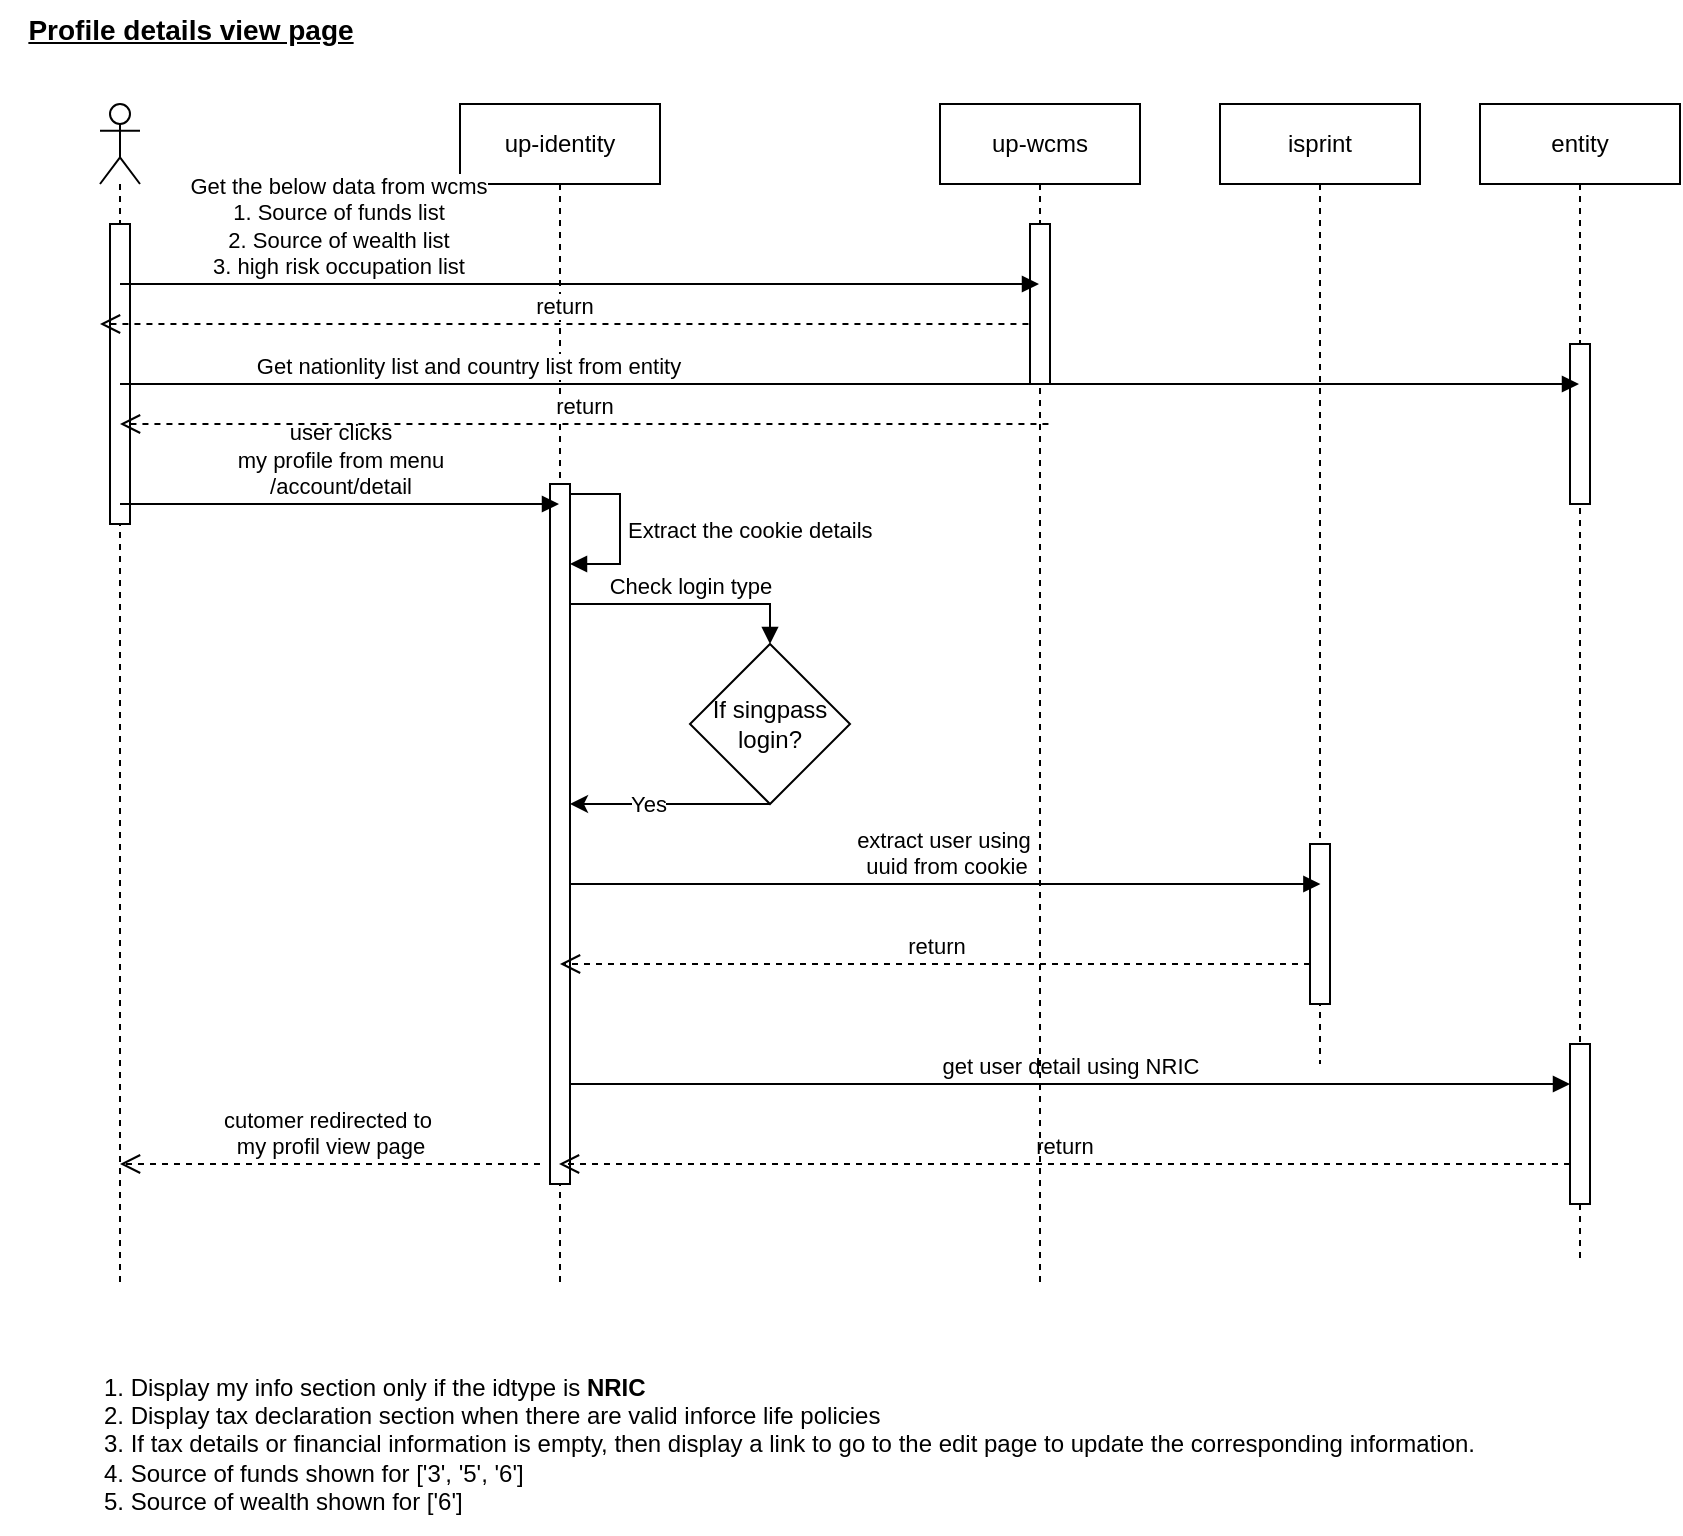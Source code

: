 <mxfile version="22.0.8" type="github" pages="2">
  <diagram name="My profile view page" id="ZOTNxVWqdp8Iby1wj_XK">
    <mxGraphModel dx="1311" dy="676" grid="1" gridSize="10" guides="1" tooltips="1" connect="1" arrows="1" fold="1" page="1" pageScale="1" pageWidth="850" pageHeight="1100" math="0" shadow="0">
      <root>
        <mxCell id="0" />
        <mxCell id="1" parent="0" />
        <mxCell id="mIB2vxZ73LzE48uiIQA1-1" value="" style="shape=umlLifeline;perimeter=lifelinePerimeter;whiteSpace=wrap;html=1;container=1;dropTarget=0;collapsible=0;recursiveResize=0;outlineConnect=0;portConstraint=eastwest;newEdgeStyle={&quot;curved&quot;:0,&quot;rounded&quot;:0};participant=umlActor;" vertex="1" parent="1">
          <mxGeometry x="50" y="80" width="20" height="590" as="geometry" />
        </mxCell>
        <mxCell id="mIB2vxZ73LzE48uiIQA1-29" value="" style="html=1;points=[[0,0,0,0,5],[0,1,0,0,-5],[1,0,0,0,5],[1,1,0,0,-5]];perimeter=orthogonalPerimeter;outlineConnect=0;targetShapes=umlLifeline;portConstraint=eastwest;newEdgeStyle={&quot;curved&quot;:0,&quot;rounded&quot;:0};" vertex="1" parent="mIB2vxZ73LzE48uiIQA1-1">
          <mxGeometry x="5" y="60" width="10" height="150" as="geometry" />
        </mxCell>
        <mxCell id="mIB2vxZ73LzE48uiIQA1-2" value="&lt;font style=&quot;font-size: 14px;&quot;&gt;&lt;b&gt;&lt;u&gt;Profile details view page&lt;/u&gt;&lt;/b&gt;&lt;/font&gt;" style="text;html=1;align=center;verticalAlign=middle;resizable=0;points=[];autosize=1;strokeColor=none;fillColor=none;" vertex="1" parent="1">
          <mxGeometry y="28" width="190" height="30" as="geometry" />
        </mxCell>
        <mxCell id="mIB2vxZ73LzE48uiIQA1-3" value="up-identity" style="shape=umlLifeline;perimeter=lifelinePerimeter;whiteSpace=wrap;html=1;container=1;dropTarget=0;collapsible=0;recursiveResize=0;outlineConnect=0;portConstraint=eastwest;newEdgeStyle={&quot;curved&quot;:0,&quot;rounded&quot;:0};" vertex="1" parent="1">
          <mxGeometry x="230" y="80" width="100" height="590" as="geometry" />
        </mxCell>
        <mxCell id="mIB2vxZ73LzE48uiIQA1-5" value="" style="html=1;points=[[0,0,0,0,5],[0,1,0,0,-5],[1,0,0,0,5],[1,1,0,0,-5]];perimeter=orthogonalPerimeter;outlineConnect=0;targetShapes=umlLifeline;portConstraint=eastwest;newEdgeStyle={&quot;curved&quot;:0,&quot;rounded&quot;:0};" vertex="1" parent="mIB2vxZ73LzE48uiIQA1-3">
          <mxGeometry x="45" y="190" width="10" height="350" as="geometry" />
        </mxCell>
        <mxCell id="mIB2vxZ73LzE48uiIQA1-4" value="entity" style="shape=umlLifeline;perimeter=lifelinePerimeter;whiteSpace=wrap;html=1;container=1;dropTarget=0;collapsible=0;recursiveResize=0;outlineConnect=0;portConstraint=eastwest;newEdgeStyle={&quot;curved&quot;:0,&quot;rounded&quot;:0};" vertex="1" parent="1">
          <mxGeometry x="740" y="80" width="100" height="580" as="geometry" />
        </mxCell>
        <mxCell id="mIB2vxZ73LzE48uiIQA1-20" value="" style="html=1;points=[[0,0,0,0,5],[0,1,0,0,-5],[1,0,0,0,5],[1,1,0,0,-5]];perimeter=orthogonalPerimeter;outlineConnect=0;targetShapes=umlLifeline;portConstraint=eastwest;newEdgeStyle={&quot;curved&quot;:0,&quot;rounded&quot;:0};" vertex="1" parent="mIB2vxZ73LzE48uiIQA1-4">
          <mxGeometry x="45" y="470" width="10" height="80" as="geometry" />
        </mxCell>
        <mxCell id="bXFPOi3RMIPmLhX_d8Df-2" value="" style="html=1;points=[[0,0,0,0,5],[0,1,0,0,-5],[1,0,0,0,5],[1,1,0,0,-5]];perimeter=orthogonalPerimeter;outlineConnect=0;targetShapes=umlLifeline;portConstraint=eastwest;newEdgeStyle={&quot;curved&quot;:0,&quot;rounded&quot;:0};" vertex="1" parent="mIB2vxZ73LzE48uiIQA1-4">
          <mxGeometry x="45" y="120" width="10" height="80" as="geometry" />
        </mxCell>
        <mxCell id="mIB2vxZ73LzE48uiIQA1-7" value="user clicks&lt;br&gt;my profile from menu&lt;br&gt;/account/detail" style="html=1;verticalAlign=bottom;endArrow=block;curved=0;rounded=0;" edge="1" parent="1">
          <mxGeometry width="80" relative="1" as="geometry">
            <mxPoint x="60" y="280" as="sourcePoint" />
            <mxPoint x="279.5" y="280" as="targetPoint" />
          </mxGeometry>
        </mxCell>
        <mxCell id="mIB2vxZ73LzE48uiIQA1-8" value="isprint" style="shape=umlLifeline;perimeter=lifelinePerimeter;whiteSpace=wrap;html=1;container=1;dropTarget=0;collapsible=0;recursiveResize=0;outlineConnect=0;portConstraint=eastwest;newEdgeStyle={&quot;curved&quot;:0,&quot;rounded&quot;:0};" vertex="1" parent="1">
          <mxGeometry x="610" y="80" width="100" height="480" as="geometry" />
        </mxCell>
        <mxCell id="mIB2vxZ73LzE48uiIQA1-18" value="" style="html=1;points=[[0,0,0,0,5],[0,1,0,0,-5],[1,0,0,0,5],[1,1,0,0,-5]];perimeter=orthogonalPerimeter;outlineConnect=0;targetShapes=umlLifeline;portConstraint=eastwest;newEdgeStyle={&quot;curved&quot;:0,&quot;rounded&quot;:0};" vertex="1" parent="mIB2vxZ73LzE48uiIQA1-8">
          <mxGeometry x="45" y="370" width="10" height="80" as="geometry" />
        </mxCell>
        <mxCell id="mIB2vxZ73LzE48uiIQA1-10" value="Extract the cookie details" style="html=1;align=left;spacingLeft=2;endArrow=block;rounded=0;edgeStyle=orthogonalEdgeStyle;curved=0;rounded=0;exitX=1;exitY=0;exitDx=0;exitDy=5;exitPerimeter=0;" edge="1" parent="1" source="mIB2vxZ73LzE48uiIQA1-5">
          <mxGeometry relative="1" as="geometry">
            <mxPoint x="290" y="280" as="sourcePoint" />
            <Array as="points">
              <mxPoint x="310" y="275" />
              <mxPoint x="310" y="310" />
            </Array>
            <mxPoint x="285" y="310" as="targetPoint" />
          </mxGeometry>
        </mxCell>
        <mxCell id="mIB2vxZ73LzE48uiIQA1-14" style="rounded=0;orthogonalLoop=1;jettySize=auto;html=1;exitX=0.5;exitY=1;exitDx=0;exitDy=0;" edge="1" parent="1" source="mIB2vxZ73LzE48uiIQA1-11" target="mIB2vxZ73LzE48uiIQA1-5">
          <mxGeometry relative="1" as="geometry">
            <Array as="points">
              <mxPoint x="300" y="430" />
            </Array>
          </mxGeometry>
        </mxCell>
        <mxCell id="mIB2vxZ73LzE48uiIQA1-16" value="Yes" style="edgeLabel;html=1;align=center;verticalAlign=middle;resizable=0;points=[];" vertex="1" connectable="0" parent="mIB2vxZ73LzE48uiIQA1-14">
          <mxGeometry x="0.22" relative="1" as="geometry">
            <mxPoint as="offset" />
          </mxGeometry>
        </mxCell>
        <mxCell id="mIB2vxZ73LzE48uiIQA1-11" value="If singpass&lt;br&gt;login?" style="rhombus;whiteSpace=wrap;html=1;" vertex="1" parent="1">
          <mxGeometry x="345" y="350" width="80" height="80" as="geometry" />
        </mxCell>
        <mxCell id="mIB2vxZ73LzE48uiIQA1-12" value="Check login type" style="html=1;verticalAlign=bottom;endArrow=block;rounded=0;entryX=0.5;entryY=0;entryDx=0;entryDy=0;edgeStyle=orthogonalEdgeStyle;" edge="1" parent="1" source="mIB2vxZ73LzE48uiIQA1-5" target="mIB2vxZ73LzE48uiIQA1-11">
          <mxGeometry width="80" relative="1" as="geometry">
            <mxPoint x="480" y="330" as="sourcePoint" />
            <mxPoint x="560" y="330" as="targetPoint" />
            <Array as="points">
              <mxPoint x="385" y="330" />
            </Array>
          </mxGeometry>
        </mxCell>
        <mxCell id="mIB2vxZ73LzE48uiIQA1-17" value="extract user using&amp;nbsp;&lt;br&gt;uuid from cookie" style="html=1;verticalAlign=bottom;endArrow=block;curved=0;rounded=0;entryX=0.502;entryY=0.861;entryDx=0;entryDy=0;entryPerimeter=0;" edge="1" parent="1">
          <mxGeometry width="80" relative="1" as="geometry">
            <mxPoint x="285" y="470" as="sourcePoint" />
            <mxPoint x="660.2" y="470" as="targetPoint" />
          </mxGeometry>
        </mxCell>
        <mxCell id="mIB2vxZ73LzE48uiIQA1-19" value="return" style="html=1;verticalAlign=bottom;endArrow=open;dashed=1;endSize=8;curved=0;rounded=0;" edge="1" parent="1" source="mIB2vxZ73LzE48uiIQA1-18">
          <mxGeometry relative="1" as="geometry">
            <mxPoint x="360" y="510" as="sourcePoint" />
            <mxPoint x="280" y="510" as="targetPoint" />
          </mxGeometry>
        </mxCell>
        <mxCell id="mIB2vxZ73LzE48uiIQA1-21" value="get user detail using NRIC" style="html=1;verticalAlign=bottom;endArrow=block;curved=0;rounded=0;" edge="1" parent="1" target="mIB2vxZ73LzE48uiIQA1-20">
          <mxGeometry width="80" relative="1" as="geometry">
            <mxPoint x="285" y="570" as="sourcePoint" />
            <mxPoint x="590" y="570" as="targetPoint" />
          </mxGeometry>
        </mxCell>
        <mxCell id="mIB2vxZ73LzE48uiIQA1-23" value="return" style="html=1;verticalAlign=bottom;endArrow=open;dashed=1;endSize=8;curved=0;rounded=0;" edge="1" parent="1" source="mIB2vxZ73LzE48uiIQA1-20">
          <mxGeometry relative="1" as="geometry">
            <mxPoint x="630" y="610" as="sourcePoint" />
            <mxPoint x="279.5" y="610" as="targetPoint" />
          </mxGeometry>
        </mxCell>
        <mxCell id="mIB2vxZ73LzE48uiIQA1-24" value="cutomer redirected to&amp;nbsp;&lt;br&gt;my profil view page" style="html=1;verticalAlign=bottom;endArrow=open;dashed=1;endSize=8;curved=0;rounded=0;" edge="1" parent="1">
          <mxGeometry relative="1" as="geometry">
            <mxPoint x="270" y="610" as="sourcePoint" />
            <mxPoint x="60" y="610" as="targetPoint" />
          </mxGeometry>
        </mxCell>
        <mxCell id="mIB2vxZ73LzE48uiIQA1-28" value="1. Display my info section only if the idtype is &lt;b&gt;NRIC&lt;/b&gt;&lt;br&gt;2. Display tax declaration section when there are valid inforce life policies&lt;br&gt;3. If tax details or financial information is empty, then display a link to go to the edit page to update the corresponding information.&lt;br&gt;4. Source of funds shown for&amp;nbsp;[&#39;3&#39;, &#39;5&#39;, &#39;6&#39;]&lt;br&gt;5. Source of wealth shown for&amp;nbsp;[&#39;6&#39;]" style="text;html=1;align=left;verticalAlign=middle;resizable=0;points=[];autosize=1;strokeColor=none;fillColor=none;" vertex="1" parent="1">
          <mxGeometry x="50" y="705" width="710" height="90" as="geometry" />
        </mxCell>
        <mxCell id="mIB2vxZ73LzE48uiIQA1-32" value="up-wcms" style="shape=umlLifeline;perimeter=lifelinePerimeter;whiteSpace=wrap;html=1;container=1;dropTarget=0;collapsible=0;recursiveResize=0;outlineConnect=0;portConstraint=eastwest;newEdgeStyle={&quot;curved&quot;:0,&quot;rounded&quot;:0};" vertex="1" parent="1">
          <mxGeometry x="470" y="80" width="100" height="590" as="geometry" />
        </mxCell>
        <mxCell id="mIB2vxZ73LzE48uiIQA1-33" value="" style="html=1;points=[[0,0,0,0,5],[0,1,0,0,-5],[1,0,0,0,5],[1,1,0,0,-5]];perimeter=orthogonalPerimeter;outlineConnect=0;targetShapes=umlLifeline;portConstraint=eastwest;newEdgeStyle={&quot;curved&quot;:0,&quot;rounded&quot;:0};" vertex="1" parent="mIB2vxZ73LzE48uiIQA1-32">
          <mxGeometry x="45" y="60" width="10" height="80" as="geometry" />
        </mxCell>
        <mxCell id="mIB2vxZ73LzE48uiIQA1-34" value="Get the below data from wcms&lt;br&gt;1. Source of funds list&lt;br&gt;2. Source of wealth list&lt;br&gt;3. high risk occupation list&lt;br&gt;" style="html=1;verticalAlign=bottom;endArrow=block;curved=0;rounded=0;" edge="1" parent="1">
          <mxGeometry x="-0.521" width="80" relative="1" as="geometry">
            <mxPoint x="60" y="170" as="sourcePoint" />
            <mxPoint x="519.5" y="170" as="targetPoint" />
            <mxPoint x="-1" as="offset" />
          </mxGeometry>
        </mxCell>
        <mxCell id="mIB2vxZ73LzE48uiIQA1-35" value="return" style="html=1;verticalAlign=bottom;endArrow=open;dashed=1;endSize=8;rounded=0;entryX=0.028;entryY=0.512;entryDx=0;entryDy=0;entryPerimeter=0;" edge="1" parent="1">
          <mxGeometry relative="1" as="geometry">
            <mxPoint x="514.22" y="190.0" as="sourcePoint" />
            <mxPoint x="50.0" y="190.0" as="targetPoint" />
          </mxGeometry>
        </mxCell>
        <mxCell id="bXFPOi3RMIPmLhX_d8Df-3" value="Get nationlity list and country list from entity" style="html=1;verticalAlign=bottom;endArrow=block;curved=0;rounded=0;" edge="1" parent="1">
          <mxGeometry x="-0.521" width="80" relative="1" as="geometry">
            <mxPoint x="60" y="220" as="sourcePoint" />
            <mxPoint x="789.5" y="220" as="targetPoint" />
            <mxPoint x="-1" as="offset" />
          </mxGeometry>
        </mxCell>
        <mxCell id="bXFPOi3RMIPmLhX_d8Df-5" value="return" style="html=1;verticalAlign=bottom;endArrow=open;dashed=1;endSize=8;rounded=0;entryX=0.028;entryY=0.512;entryDx=0;entryDy=0;entryPerimeter=0;" edge="1" parent="1">
          <mxGeometry relative="1" as="geometry">
            <mxPoint x="524.22" y="240.0" as="sourcePoint" />
            <mxPoint x="60.0" y="240.0" as="targetPoint" />
          </mxGeometry>
        </mxCell>
      </root>
    </mxGraphModel>
  </diagram>
  <diagram id="4xifht4MYf5TgWmhiL9J" name="My profile edit">
    <mxGraphModel dx="1114" dy="575" grid="1" gridSize="10" guides="1" tooltips="1" connect="1" arrows="1" fold="1" page="1" pageScale="1" pageWidth="850" pageHeight="1100" math="0" shadow="0">
      <root>
        <mxCell id="0" />
        <mxCell id="1" parent="0" />
        <mxCell id="bEWPIV6gzk5QyZiWl_G--1" value="" style="shape=umlLifeline;perimeter=lifelinePerimeter;whiteSpace=wrap;html=1;container=1;dropTarget=0;collapsible=0;recursiveResize=0;outlineConnect=0;portConstraint=eastwest;newEdgeStyle={&quot;curved&quot;:0,&quot;rounded&quot;:0};participant=umlActor;fontSize=10;strokeColor=#009900;fontColor=#006633;labelBorderColor=none;" vertex="1" parent="1">
          <mxGeometry x="30" y="80" width="20" height="1000" as="geometry" />
        </mxCell>
        <mxCell id="bEWPIV6gzk5QyZiWl_G--2" value="up-identity" style="shape=umlLifeline;perimeter=lifelinePerimeter;whiteSpace=wrap;html=1;container=1;dropTarget=0;collapsible=0;recursiveResize=0;outlineConnect=0;portConstraint=eastwest;newEdgeStyle={&quot;curved&quot;:0,&quot;rounded&quot;:0};fontSize=10;strokeColor=#009900;fontColor=#006633;labelBorderColor=none;" vertex="1" parent="1">
          <mxGeometry x="160" y="80" width="100" height="1000" as="geometry" />
        </mxCell>
        <mxCell id="bEWPIV6gzk5QyZiWl_G--5" value="" style="html=1;points=[[0,0,0,0,5],[0,1,0,0,-5],[1,0,0,0,5],[1,1,0,0,-5]];perimeter=orthogonalPerimeter;outlineConnect=0;targetShapes=umlLifeline;portConstraint=eastwest;newEdgeStyle={&quot;curved&quot;:0,&quot;rounded&quot;:0};fontSize=10;strokeColor=#009900;fontColor=#006633;labelBorderColor=none;" vertex="1" parent="bEWPIV6gzk5QyZiWl_G--2">
          <mxGeometry x="45" y="100" width="10" height="60" as="geometry" />
        </mxCell>
        <mxCell id="bEWPIV6gzk5QyZiWl_G--10" value="" style="html=1;points=[[0,0,0,0,5],[0,1,0,0,-5],[1,0,0,0,5],[1,1,0,0,-5]];perimeter=orthogonalPerimeter;outlineConnect=0;targetShapes=umlLifeline;portConstraint=eastwest;newEdgeStyle={&quot;curved&quot;:0,&quot;rounded&quot;:0};fontSize=10;strokeColor=#009900;fontColor=#006633;labelBorderColor=none;" vertex="1" parent="bEWPIV6gzk5QyZiWl_G--2">
          <mxGeometry x="45" y="200" width="10" height="140" as="geometry" />
        </mxCell>
        <mxCell id="bEWPIV6gzk5QyZiWl_G--24" value="" style="html=1;points=[[0,0,0,0,5],[0,1,0,0,-5],[1,0,0,0,5],[1,1,0,0,-5]];perimeter=orthogonalPerimeter;outlineConnect=0;targetShapes=umlLifeline;portConstraint=eastwest;newEdgeStyle={&quot;curved&quot;:0,&quot;rounded&quot;:0};fontSize=10;strokeColor=#009900;fontColor=#006633;labelBorderColor=none;" vertex="1" parent="bEWPIV6gzk5QyZiWl_G--2">
          <mxGeometry x="45" y="380" width="10" height="350" as="geometry" />
        </mxCell>
        <mxCell id="bEWPIV6gzk5QyZiWl_G--43" value="Delete unused files&lt;br style=&quot;font-size: 10px;&quot;&gt;from s3 bucket based on request&lt;br style=&quot;font-size: 10px;&quot;&gt;params" style="html=1;align=left;spacingLeft=2;endArrow=block;rounded=0;edgeStyle=orthogonalEdgeStyle;curved=0;rounded=0;fontSize=10;strokeColor=#009900;fontColor=#006633;labelBorderColor=none;" edge="1" target="bEWPIV6gzk5QyZiWl_G--24" parent="bEWPIV6gzk5QyZiWl_G--2" source="bEWPIV6gzk5QyZiWl_G--24">
          <mxGeometry relative="1" as="geometry">
            <mxPoint x="60" y="600" as="sourcePoint" />
            <Array as="points">
              <mxPoint x="110" y="580" />
              <mxPoint x="110" y="631" />
            </Array>
            <mxPoint x="65" y="630" as="targetPoint" />
          </mxGeometry>
        </mxCell>
        <mxCell id="bEWPIV6gzk5QyZiWl_G--62" value="" style="html=1;points=[[0,0,0,0,5],[0,1,0,0,-5],[1,0,0,0,5],[1,1,0,0,-5]];perimeter=orthogonalPerimeter;outlineConnect=0;targetShapes=umlLifeline;portConstraint=eastwest;newEdgeStyle={&quot;curved&quot;:0,&quot;rounded&quot;:0};fontSize=10;strokeColor=#009900;fontColor=#006633;labelBorderColor=none;" vertex="1" parent="bEWPIV6gzk5QyZiWl_G--2">
          <mxGeometry x="45" y="830" width="10" height="130" as="geometry" />
        </mxCell>
        <mxCell id="bEWPIV6gzk5QyZiWl_G--3" value="Entity" style="shape=umlLifeline;perimeter=lifelinePerimeter;whiteSpace=wrap;html=1;container=1;dropTarget=0;collapsible=0;recursiveResize=0;outlineConnect=0;portConstraint=eastwest;newEdgeStyle={&quot;curved&quot;:0,&quot;rounded&quot;:0};fontSize=10;strokeColor=#009900;fontColor=#006633;labelBorderColor=none;" vertex="1" parent="1">
          <mxGeometry x="360" y="80" width="100" height="1000" as="geometry" />
        </mxCell>
        <mxCell id="bEWPIV6gzk5QyZiWl_G--44" value="" style="html=1;points=[[0,0,0,0,5],[0,1,0,0,-5],[1,0,0,0,5],[1,1,0,0,-5]];perimeter=orthogonalPerimeter;outlineConnect=0;targetShapes=umlLifeline;portConstraint=eastwest;newEdgeStyle={&quot;curved&quot;:0,&quot;rounded&quot;:0};fontSize=10;strokeColor=#009900;fontColor=#006633;labelBorderColor=none;" vertex="1" parent="bEWPIV6gzk5QyZiWl_G--3">
          <mxGeometry x="45" y="650" width="10" height="50" as="geometry" />
        </mxCell>
        <mxCell id="bEWPIV6gzk5QyZiWl_G--4" value="isprint" style="shape=umlLifeline;perimeter=lifelinePerimeter;whiteSpace=wrap;html=1;container=1;dropTarget=0;collapsible=0;recursiveResize=0;outlineConnect=0;portConstraint=eastwest;newEdgeStyle={&quot;curved&quot;:0,&quot;rounded&quot;:0};fontSize=10;strokeColor=#009900;fontColor=#006633;labelBorderColor=none;" vertex="1" parent="1">
          <mxGeometry x="480" y="80" width="100" height="1000" as="geometry" />
        </mxCell>
        <mxCell id="bEWPIV6gzk5QyZiWl_G--13" value="" style="html=1;points=[[0,0,0,0,5],[0,1,0,0,-5],[1,0,0,0,5],[1,1,0,0,-5]];perimeter=orthogonalPerimeter;outlineConnect=0;targetShapes=umlLifeline;portConstraint=eastwest;newEdgeStyle={&quot;curved&quot;:0,&quot;rounded&quot;:0};fontSize=10;strokeColor=#009900;fontColor=#006633;labelBorderColor=none;" vertex="1" parent="bEWPIV6gzk5QyZiWl_G--4">
          <mxGeometry x="45" y="200" width="10" height="60" as="geometry" />
        </mxCell>
        <mxCell id="bEWPIV6gzk5QyZiWl_G--6" value="customer lands edit page&lt;br style=&quot;font-size: 10px;&quot;&gt;create new transaction id" style="html=1;verticalAlign=bottom;endArrow=block;curved=0;rounded=0;fontSize=10;strokeColor=#009900;fontColor=#006633;labelBorderColor=none;" edge="1" parent="1" target="bEWPIV6gzk5QyZiWl_G--2">
          <mxGeometry width="80" relative="1" as="geometry">
            <mxPoint x="40" y="190" as="sourcePoint" />
            <mxPoint x="120" y="190" as="targetPoint" />
          </mxGeometry>
        </mxCell>
        <mxCell id="bEWPIV6gzk5QyZiWl_G--8" value="generate a &lt;br style=&quot;font-size: 10px;&quot;&gt;new transaction" style="html=1;align=left;spacingLeft=2;endArrow=block;rounded=0;edgeStyle=orthogonalEdgeStyle;curved=0;rounded=0;exitX=1;exitY=0;exitDx=0;exitDy=5;exitPerimeter=0;fontSize=10;strokeColor=#009900;fontColor=#006633;labelBorderColor=none;" edge="1" parent="1">
          <mxGeometry x="0.012" relative="1" as="geometry">
            <mxPoint x="210" y="190" as="sourcePoint" />
            <Array as="points">
              <mxPoint x="235" y="190" />
              <mxPoint x="235" y="225" />
            </Array>
            <mxPoint x="210" y="225" as="targetPoint" />
            <mxPoint as="offset" />
          </mxGeometry>
        </mxCell>
        <mxCell id="bEWPIV6gzk5QyZiWl_G--9" value="return" style="html=1;verticalAlign=bottom;endArrow=open;dashed=1;endSize=8;curved=0;rounded=0;fontSize=10;strokeColor=#009900;fontColor=#006633;labelBorderColor=none;" edge="1" parent="1" source="bEWPIV6gzk5QyZiWl_G--5">
          <mxGeometry relative="1" as="geometry">
            <mxPoint x="120" y="229.5" as="sourcePoint" />
            <mxPoint x="40" y="229.5" as="targetPoint" />
          </mxGeometry>
        </mxCell>
        <mxCell id="bEWPIV6gzk5QyZiWl_G--11" value="validate the input and&lt;br style=&quot;font-size: 10px;&quot;&gt;&amp;nbsp;user click submit button&amp;nbsp;&lt;br style=&quot;font-size: 10px;&quot;&gt;account/generateOTP" style="html=1;verticalAlign=bottom;endArrow=block;curved=0;rounded=0;fontSize=10;strokeColor=#009900;fontColor=#006633;labelBorderColor=none;" edge="1" parent="1">
          <mxGeometry width="80" relative="1" as="geometry">
            <mxPoint x="40" y="290" as="sourcePoint" />
            <mxPoint x="210" y="290" as="targetPoint" />
          </mxGeometry>
        </mxCell>
        <mxCell id="bEWPIV6gzk5QyZiWl_G--14" value="Generate OTP&amp;nbsp;&lt;br style=&quot;font-size: 10px;&quot;&gt;token/generateOTP" style="html=1;verticalAlign=bottom;endArrow=block;curved=0;rounded=0;entryX=0;entryY=0;entryDx=0;entryDy=5;entryPerimeter=0;fontSize=10;strokeColor=#009900;fontColor=#006633;labelBorderColor=none;" edge="1" parent="1" source="bEWPIV6gzk5QyZiWl_G--10" target="bEWPIV6gzk5QyZiWl_G--13">
          <mxGeometry width="80" relative="1" as="geometry">
            <mxPoint x="270" y="290" as="sourcePoint" />
            <mxPoint x="450" y="290" as="targetPoint" />
          </mxGeometry>
        </mxCell>
        <mxCell id="bEWPIV6gzk5QyZiWl_G--15" value="return" style="html=1;verticalAlign=bottom;endArrow=open;dashed=1;endSize=8;curved=0;rounded=0;exitX=0.5;exitY=0.667;exitDx=0;exitDy=0;exitPerimeter=0;fontSize=10;strokeColor=#009900;fontColor=#006633;labelBorderColor=none;" edge="1" parent="1" source="bEWPIV6gzk5QyZiWl_G--13" target="bEWPIV6gzk5QyZiWl_G--10">
          <mxGeometry relative="1" as="geometry">
            <mxPoint x="547.3" y="319.5" as="sourcePoint" />
            <mxPoint x="260" y="320" as="targetPoint" />
          </mxGeometry>
        </mxCell>
        <mxCell id="bEWPIV6gzk5QyZiWl_G--16" value="Redis" style="shape=umlLifeline;perimeter=lifelinePerimeter;whiteSpace=wrap;html=1;container=1;dropTarget=0;collapsible=0;recursiveResize=0;outlineConnect=0;portConstraint=eastwest;newEdgeStyle={&quot;curved&quot;:0,&quot;rounded&quot;:0};fontSize=10;strokeColor=#009900;fontColor=#006633;labelBorderColor=none;" vertex="1" parent="1">
          <mxGeometry x="600" y="80" width="70" height="1000" as="geometry" />
        </mxCell>
        <mxCell id="bEWPIV6gzk5QyZiWl_G--17" value="" style="html=1;points=[[0,0,0,0,5],[0,1,0,0,-5],[1,0,0,0,5],[1,1,0,0,-5]];perimeter=orthogonalPerimeter;outlineConnect=0;targetShapes=umlLifeline;portConstraint=eastwest;newEdgeStyle={&quot;curved&quot;:0,&quot;rounded&quot;:0};fontSize=10;strokeColor=#009900;fontColor=#006633;labelBorderColor=none;" vertex="1" parent="bEWPIV6gzk5QyZiWl_G--16">
          <mxGeometry x="30" y="260" width="10" height="60" as="geometry" />
        </mxCell>
        <mxCell id="bEWPIV6gzk5QyZiWl_G--25" value="" style="html=1;points=[[0,0,0,0,5],[0,1,0,0,-5],[1,0,0,0,5],[1,1,0,0,-5]];perimeter=orthogonalPerimeter;outlineConnect=0;targetShapes=umlLifeline;portConstraint=eastwest;newEdgeStyle={&quot;curved&quot;:0,&quot;rounded&quot;:0};fontSize=10;strokeColor=#009900;fontColor=#006633;labelBorderColor=none;" vertex="1" parent="bEWPIV6gzk5QyZiWl_G--16">
          <mxGeometry x="30" y="370" width="10" height="180" as="geometry" />
        </mxCell>
        <mxCell id="bEWPIV6gzk5QyZiWl_G--18" value="store uuid and challenge token" style="html=1;verticalAlign=bottom;endArrow=block;curved=0;rounded=0;fontSize=10;strokeColor=#009900;fontColor=#006633;exitX=0.532;exitY=0.365;exitDx=0;exitDy=0;exitPerimeter=0;labelBorderColor=none;" edge="1" parent="1">
          <mxGeometry width="80" relative="1" as="geometry">
            <mxPoint x="213.2" y="350" as="sourcePoint" />
            <mxPoint x="634.5" y="350" as="targetPoint" />
          </mxGeometry>
        </mxCell>
        <mxCell id="bEWPIV6gzk5QyZiWl_G--19" value="return" style="html=1;verticalAlign=bottom;endArrow=open;dashed=1;endSize=8;curved=0;rounded=0;fontSize=10;strokeColor=#009900;fontColor=#006633;labelBorderColor=none;" edge="1" parent="1" target="bEWPIV6gzk5QyZiWl_G--10">
          <mxGeometry relative="1" as="geometry">
            <mxPoint x="630" y="390" as="sourcePoint" />
            <mxPoint x="230" y="390" as="targetPoint" />
          </mxGeometry>
        </mxCell>
        <mxCell id="bEWPIV6gzk5QyZiWl_G--20" value="show OTP winow" style="html=1;verticalAlign=bottom;endArrow=open;dashed=1;endSize=8;curved=0;rounded=0;fontSize=10;strokeColor=#009900;fontColor=#006633;labelBorderColor=none;" edge="1" parent="1">
          <mxGeometry relative="1" as="geometry">
            <mxPoint x="205" y="390.5" as="sourcePoint" />
            <mxPoint x="40" y="390" as="targetPoint" />
          </mxGeometry>
        </mxCell>
        <mxCell id="bEWPIV6gzk5QyZiWl_G--21" value="user enters OTP and submits&lt;br style=&quot;font-size: 10px;&quot;&gt;account/update/accountDetails" style="html=1;verticalAlign=bottom;endArrow=block;curved=0;rounded=0;fontSize=10;strokeColor=#009900;fontColor=#006633;labelBorderColor=none;" edge="1" parent="1">
          <mxGeometry width="80" relative="1" as="geometry">
            <mxPoint x="40" y="480" as="sourcePoint" />
            <mxPoint x="210" y="480" as="targetPoint" />
          </mxGeometry>
        </mxCell>
        <mxCell id="bEWPIV6gzk5QyZiWl_G--26" value="get details using uuid and challenge token" style="html=1;verticalAlign=bottom;endArrow=block;curved=0;rounded=0;fontSize=10;strokeColor=#009900;fontColor=#006633;labelBorderColor=none;" edge="1" parent="1" target="bEWPIV6gzk5QyZiWl_G--16">
          <mxGeometry width="80" relative="1" as="geometry">
            <mxPoint x="215" y="480" as="sourcePoint" />
            <mxPoint x="630" y="480" as="targetPoint" />
          </mxGeometry>
        </mxCell>
        <mxCell id="bEWPIV6gzk5QyZiWl_G--27" value="return" style="html=1;verticalAlign=bottom;endArrow=open;dashed=1;endSize=8;rounded=0;entryX=1;entryY=0.5;entryDx=0;entryDy=0;fontSize=10;strokeColor=#009900;fontColor=#006633;labelBorderColor=none;" edge="1" parent="1" source="bEWPIV6gzk5QyZiWl_G--25" target="bEWPIV6gzk5QyZiWl_G--30">
          <mxGeometry relative="1" as="geometry">
            <mxPoint x="720" y="530" as="sourcePoint" />
            <mxPoint x="390" y="510" as="targetPoint" />
          </mxGeometry>
        </mxCell>
        <mxCell id="bEWPIV6gzk5QyZiWl_G--30" value="&lt;font style=&quot;font-size: 10px;&quot;&gt;redis key&lt;br style=&quot;font-size: 10px;&quot;&gt;available?&lt;/font&gt;" style="rhombus;whiteSpace=wrap;html=1;fontSize=10;strokeColor=#009900;fontColor=#006633;labelBorderColor=none;" vertex="1" parent="1">
          <mxGeometry x="280" y="490" width="80" height="80" as="geometry" />
        </mxCell>
        <mxCell id="bEWPIV6gzk5QyZiWl_G--32" value="No" style="html=1;verticalAlign=bottom;endArrow=open;dashed=1;endSize=8;curved=0;rounded=0;fontSize=10;strokeColor=#009900;fontColor=#006633;labelBorderColor=none;" edge="1" parent="1" target="bEWPIV6gzk5QyZiWl_G--2">
          <mxGeometry relative="1" as="geometry">
            <mxPoint x="280" y="529.6" as="sourcePoint" />
            <mxPoint x="230" y="530" as="targetPoint" />
          </mxGeometry>
        </mxCell>
        <mxCell id="bEWPIV6gzk5QyZiWl_G--33" value="Show error to customer" style="html=1;verticalAlign=bottom;endArrow=open;dashed=1;endSize=8;curved=0;rounded=0;fontSize=10;strokeColor=#009900;fontColor=#006633;labelBorderColor=none;" edge="1" parent="1">
          <mxGeometry relative="1" as="geometry">
            <mxPoint x="205" y="530.1" as="sourcePoint" />
            <mxPoint x="40" y="529.6" as="targetPoint" />
          </mxGeometry>
        </mxCell>
        <mxCell id="bEWPIV6gzk5QyZiWl_G--34" value="Yes, then validate OTP&lt;br style=&quot;font-size: 10px;&quot;&gt;token/verifyOTP" style="html=1;verticalAlign=bottom;endArrow=block;rounded=0;exitX=0.5;exitY=1;exitDx=0;exitDy=0;edgeStyle=orthogonalEdgeStyle;fontSize=10;strokeColor=#009900;fontColor=#006633;labelBorderColor=none;" edge="1" parent="1" source="bEWPIV6gzk5QyZiWl_G--30" target="bEWPIV6gzk5QyZiWl_G--25">
          <mxGeometry width="80" relative="1" as="geometry">
            <mxPoint x="320" y="600" as="sourcePoint" />
            <mxPoint x="400" y="600" as="targetPoint" />
            <Array as="points">
              <mxPoint x="320" y="580" />
            </Array>
          </mxGeometry>
        </mxCell>
        <mxCell id="bEWPIV6gzk5QyZiWl_G--35" value="return" style="html=1;verticalAlign=bottom;endArrow=open;dashed=1;endSize=8;curved=0;rounded=0;fontSize=10;strokeColor=#009900;fontColor=#006633;labelBorderColor=none;" edge="1" parent="1" source="bEWPIV6gzk5QyZiWl_G--16">
          <mxGeometry relative="1" as="geometry">
            <mxPoint x="425" y="620" as="sourcePoint" />
            <mxPoint x="345" y="620" as="targetPoint" />
          </mxGeometry>
        </mxCell>
        <mxCell id="bEWPIV6gzk5QyZiWl_G--38" style="rounded=0;orthogonalLoop=1;jettySize=auto;html=1;exitX=0;exitY=0.5;exitDx=0;exitDy=0;fontSize=10;strokeColor=#009900;fontColor=#006633;labelBorderColor=none;" edge="1" parent="1" source="bEWPIV6gzk5QyZiWl_G--37" target="bEWPIV6gzk5QyZiWl_G--24">
          <mxGeometry relative="1" as="geometry" />
        </mxCell>
        <mxCell id="bEWPIV6gzk5QyZiWl_G--57" value="No" style="edgeLabel;html=1;align=center;verticalAlign=middle;resizable=0;points=[];fontColor=#006633;labelBorderColor=none;" vertex="1" connectable="0" parent="bEWPIV6gzk5QyZiWl_G--38">
          <mxGeometry x="0.054" relative="1" as="geometry">
            <mxPoint as="offset" />
          </mxGeometry>
        </mxCell>
        <mxCell id="bEWPIV6gzk5QyZiWl_G--37" value="&lt;font style=&quot;font-size: 10px;&quot;&gt;OTP&lt;br&gt;&amp;nbsp;verification&amp;nbsp;&amp;nbsp;&lt;br style=&quot;font-size: 10px;&quot;&gt;success&lt;/font&gt;" style="rhombus;whiteSpace=wrap;html=1;fontSize=10;strokeColor=default;fontColor=#006633;labelBorderColor=none;" vertex="1" parent="1">
          <mxGeometry x="270" y="580" width="80" height="80" as="geometry" />
        </mxCell>
        <mxCell id="bEWPIV6gzk5QyZiWl_G--41" value="show otp invalid error&lt;br style=&quot;font-size: 10px;&quot;&gt;and customer can retry" style="html=1;verticalAlign=bottom;endArrow=open;dashed=1;endSize=8;curved=0;rounded=0;fontSize=10;strokeColor=#009900;fontColor=#006633;labelBorderColor=none;" edge="1" parent="1">
          <mxGeometry relative="1" as="geometry">
            <mxPoint x="205" y="620" as="sourcePoint" />
            <mxPoint x="40" y="619.5" as="targetPoint" />
          </mxGeometry>
        </mxCell>
        <mxCell id="bEWPIV6gzk5QyZiWl_G--45" value="Get details using NRIC" style="html=1;verticalAlign=bottom;endArrow=block;curved=0;rounded=0;fontSize=10;strokeColor=#009900;fontColor=#006633;labelBorderColor=none;" edge="1" parent="1" target="bEWPIV6gzk5QyZiWl_G--3">
          <mxGeometry width="80" relative="1" as="geometry">
            <mxPoint x="215" y="740" as="sourcePoint" />
            <mxPoint x="370" y="740" as="targetPoint" />
          </mxGeometry>
        </mxCell>
        <mxCell id="bEWPIV6gzk5QyZiWl_G--48" value="return" style="html=1;verticalAlign=bottom;endArrow=open;dashed=1;endSize=8;curved=0;rounded=0;fontSize=10;strokeColor=#009900;fontColor=#006633;labelBorderColor=none;" edge="1" parent="1" source="bEWPIV6gzk5QyZiWl_G--44">
          <mxGeometry relative="1" as="geometry">
            <mxPoint x="375" y="770.5" as="sourcePoint" />
            <mxPoint x="210" y="770" as="targetPoint" />
          </mxGeometry>
        </mxCell>
        <mxCell id="bEWPIV6gzk5QyZiWl_G--59" value="Yes" style="rounded=0;orthogonalLoop=1;jettySize=auto;html=1;exitX=1;exitY=0.5;exitDx=0;exitDy=0;fontColor=#006633;labelBorderColor=none;strokeColor=#006633;" edge="1" parent="1" source="bEWPIV6gzk5QyZiWl_G--49" target="bEWPIV6gzk5QyZiWl_G--58">
          <mxGeometry relative="1" as="geometry" />
        </mxCell>
        <mxCell id="bEWPIV6gzk5QyZiWl_G--60" value="Create person update ICM" style="edgeLabel;html=1;align=center;verticalAlign=middle;resizable=0;points=[];fontColor=#006633;labelBorderColor=none;" vertex="1" connectable="0" parent="bEWPIV6gzk5QyZiWl_G--59">
          <mxGeometry x="-0.574" y="-2" relative="1" as="geometry">
            <mxPoint x="94" y="-17" as="offset" />
          </mxGeometry>
        </mxCell>
        <mxCell id="bEWPIV6gzk5QyZiWl_G--67" style="edgeStyle=orthogonalEdgeStyle;rounded=0;orthogonalLoop=1;jettySize=auto;html=1;exitX=0.5;exitY=1;exitDx=0;exitDy=0;fontColor=#006633;labelBorderColor=none;strokeColor=#006633;" edge="1" parent="1" source="bEWPIV6gzk5QyZiWl_G--49" target="bEWPIV6gzk5QyZiWl_G--62">
          <mxGeometry relative="1" as="geometry" />
        </mxCell>
        <mxCell id="bEWPIV6gzk5QyZiWl_G--68" value="No" style="edgeLabel;html=1;align=center;verticalAlign=middle;resizable=0;points=[];fontColor=#006633;labelBorderColor=none;" vertex="1" connectable="0" parent="bEWPIV6gzk5QyZiWl_G--67">
          <mxGeometry x="-0.656" y="-4" relative="1" as="geometry">
            <mxPoint as="offset" />
          </mxGeometry>
        </mxCell>
        <mxCell id="bEWPIV6gzk5QyZiWl_G--49" value="&lt;font style=&quot;font-size: 10px;&quot;&gt;&lt;br&gt;Check supporting&lt;br style=&quot;font-size: 10px;&quot;&gt;&amp;nbsp;docs or critical&lt;br style=&quot;font-size: 10px;&quot;&gt;fields update or&lt;br&gt;update specific &lt;br&gt;policy&lt;br&gt;&lt;/font&gt;" style="rhombus;whiteSpace=wrap;html=1;fontSize=10;strokeColor=#009900;fontColor=#006633;labelBorderColor=none;" vertex="1" parent="1">
          <mxGeometry x="240" y="820" width="160" height="110" as="geometry" />
        </mxCell>
        <mxCell id="bEWPIV6gzk5QyZiWl_G--50" value="dispatch" style="html=1;verticalAlign=bottom;endArrow=block;rounded=0;entryX=0.5;entryY=0;entryDx=0;entryDy=0;edgeStyle=orthogonalEdgeStyle;fontSize=10;strokeColor=#009900;fontColor=#006633;labelBorderColor=none;" edge="1" parent="1" source="bEWPIV6gzk5QyZiWl_G--24" target="bEWPIV6gzk5QyZiWl_G--49">
          <mxGeometry width="80" relative="1" as="geometry">
            <mxPoint x="270" y="800" as="sourcePoint" />
            <mxPoint x="360" y="790" as="targetPoint" />
            <Array as="points">
              <mxPoint x="320" y="790" />
            </Array>
          </mxGeometry>
        </mxCell>
        <mxCell id="bEWPIV6gzk5QyZiWl_G--51" value="ICM" style="shape=umlLifeline;perimeter=lifelinePerimeter;whiteSpace=wrap;html=1;container=1;dropTarget=0;collapsible=0;recursiveResize=0;outlineConnect=0;portConstraint=eastwest;newEdgeStyle={&quot;curved&quot;:0,&quot;rounded&quot;:0};fontSize=10;strokeColor=#009900;fontColor=#006633;labelBorderColor=none;" vertex="1" parent="1">
          <mxGeometry x="680" y="80" width="70" height="1000" as="geometry" />
        </mxCell>
        <mxCell id="bEWPIV6gzk5QyZiWl_G--58" value="" style="html=1;points=[[0,0,0,0,5],[0,1,0,0,-5],[1,0,0,0,5],[1,1,0,0,-5]];perimeter=orthogonalPerimeter;outlineConnect=0;targetShapes=umlLifeline;portConstraint=eastwest;newEdgeStyle={&quot;curved&quot;:0,&quot;rounded&quot;:0};fontSize=10;strokeColor=#009900;fontColor=#006633;labelBorderColor=none;" vertex="1" parent="bEWPIV6gzk5QyZiWl_G--51">
          <mxGeometry x="30" y="780" width="10" height="130" as="geometry" />
        </mxCell>
        <mxCell id="bEWPIV6gzk5QyZiWl_G--54" value="Redis" style="shape=umlLifeline;perimeter=lifelinePerimeter;whiteSpace=wrap;html=1;container=1;dropTarget=0;collapsible=0;recursiveResize=0;outlineConnect=0;portConstraint=eastwest;newEdgeStyle={&quot;curved&quot;:0,&quot;rounded&quot;:0};fontSize=10;strokeColor=#009900;fontColor=#006633;labelBorderColor=none;" vertex="1" parent="1">
          <mxGeometry x="760" y="80" width="70" height="1000" as="geometry" />
        </mxCell>
        <mxCell id="bEWPIV6gzk5QyZiWl_G--64" value="return" style="html=1;verticalAlign=bottom;endArrow=open;dashed=1;endSize=8;curved=0;rounded=0;entryX=1;entryY=0;entryDx=0;entryDy=5;entryPerimeter=0;fontColor=#006633;labelBorderColor=none;strokeColor=#006633;" edge="1" parent="1">
          <mxGeometry relative="1" as="geometry">
            <mxPoint x="714.5" y="950" as="sourcePoint" />
            <mxPoint x="215" y="950" as="targetPoint" />
          </mxGeometry>
        </mxCell>
        <mxCell id="bEWPIV6gzk5QyZiWl_G--65" value="Continue flow 2" style="verticalLabelPosition=bottom;verticalAlign=top;html=1;shape=mxgraph.flowchart.on-page_reference;fontColor=#006633;labelBorderColor=none;strokeColor=#006633;" vertex="1" parent="1">
          <mxGeometry x="100" y="950" width="60" height="60" as="geometry" />
        </mxCell>
        <mxCell id="bEWPIV6gzk5QyZiWl_G--71" value="" style="strokeWidth=1;html=1;shape=mxgraph.flowchart.annotation_2;align=left;labelPosition=right;pointerEvents=1;fontColor=#006633;labelBorderColor=none;strokeColor=#006633;" vertex="1" parent="1">
          <mxGeometry x="160" y="930" width="50" height="100" as="geometry" />
        </mxCell>
        <mxCell id="bEWPIV6gzk5QyZiWl_G--72" value="&lt;b style=&quot;font-size: 14px;&quot;&gt;&lt;u style=&quot;font-size: 14px;&quot;&gt;My Profile update flow 1&lt;/u&gt;&lt;/b&gt;" style="text;html=1;align=center;verticalAlign=middle;resizable=0;points=[];autosize=1;strokeColor=none;fillColor=none;fontSize=14;" vertex="1" parent="1">
          <mxGeometry x="30" y="20" width="180" height="30" as="geometry" />
        </mxCell>
      </root>
    </mxGraphModel>
  </diagram>
</mxfile>
